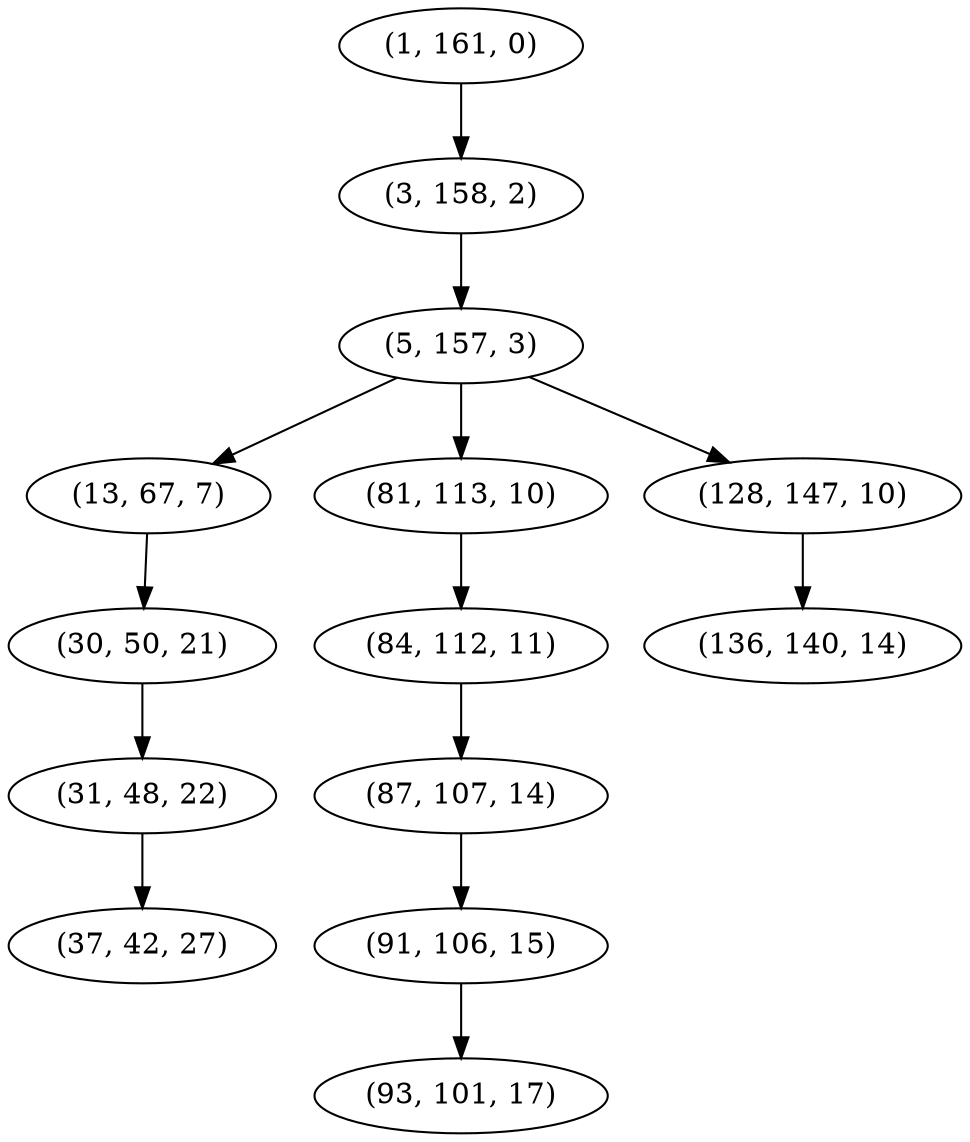 digraph tree {
    "(1, 161, 0)";
    "(3, 158, 2)";
    "(5, 157, 3)";
    "(13, 67, 7)";
    "(30, 50, 21)";
    "(31, 48, 22)";
    "(37, 42, 27)";
    "(81, 113, 10)";
    "(84, 112, 11)";
    "(87, 107, 14)";
    "(91, 106, 15)";
    "(93, 101, 17)";
    "(128, 147, 10)";
    "(136, 140, 14)";
    "(1, 161, 0)" -> "(3, 158, 2)";
    "(3, 158, 2)" -> "(5, 157, 3)";
    "(5, 157, 3)" -> "(13, 67, 7)";
    "(5, 157, 3)" -> "(81, 113, 10)";
    "(5, 157, 3)" -> "(128, 147, 10)";
    "(13, 67, 7)" -> "(30, 50, 21)";
    "(30, 50, 21)" -> "(31, 48, 22)";
    "(31, 48, 22)" -> "(37, 42, 27)";
    "(81, 113, 10)" -> "(84, 112, 11)";
    "(84, 112, 11)" -> "(87, 107, 14)";
    "(87, 107, 14)" -> "(91, 106, 15)";
    "(91, 106, 15)" -> "(93, 101, 17)";
    "(128, 147, 10)" -> "(136, 140, 14)";
}

